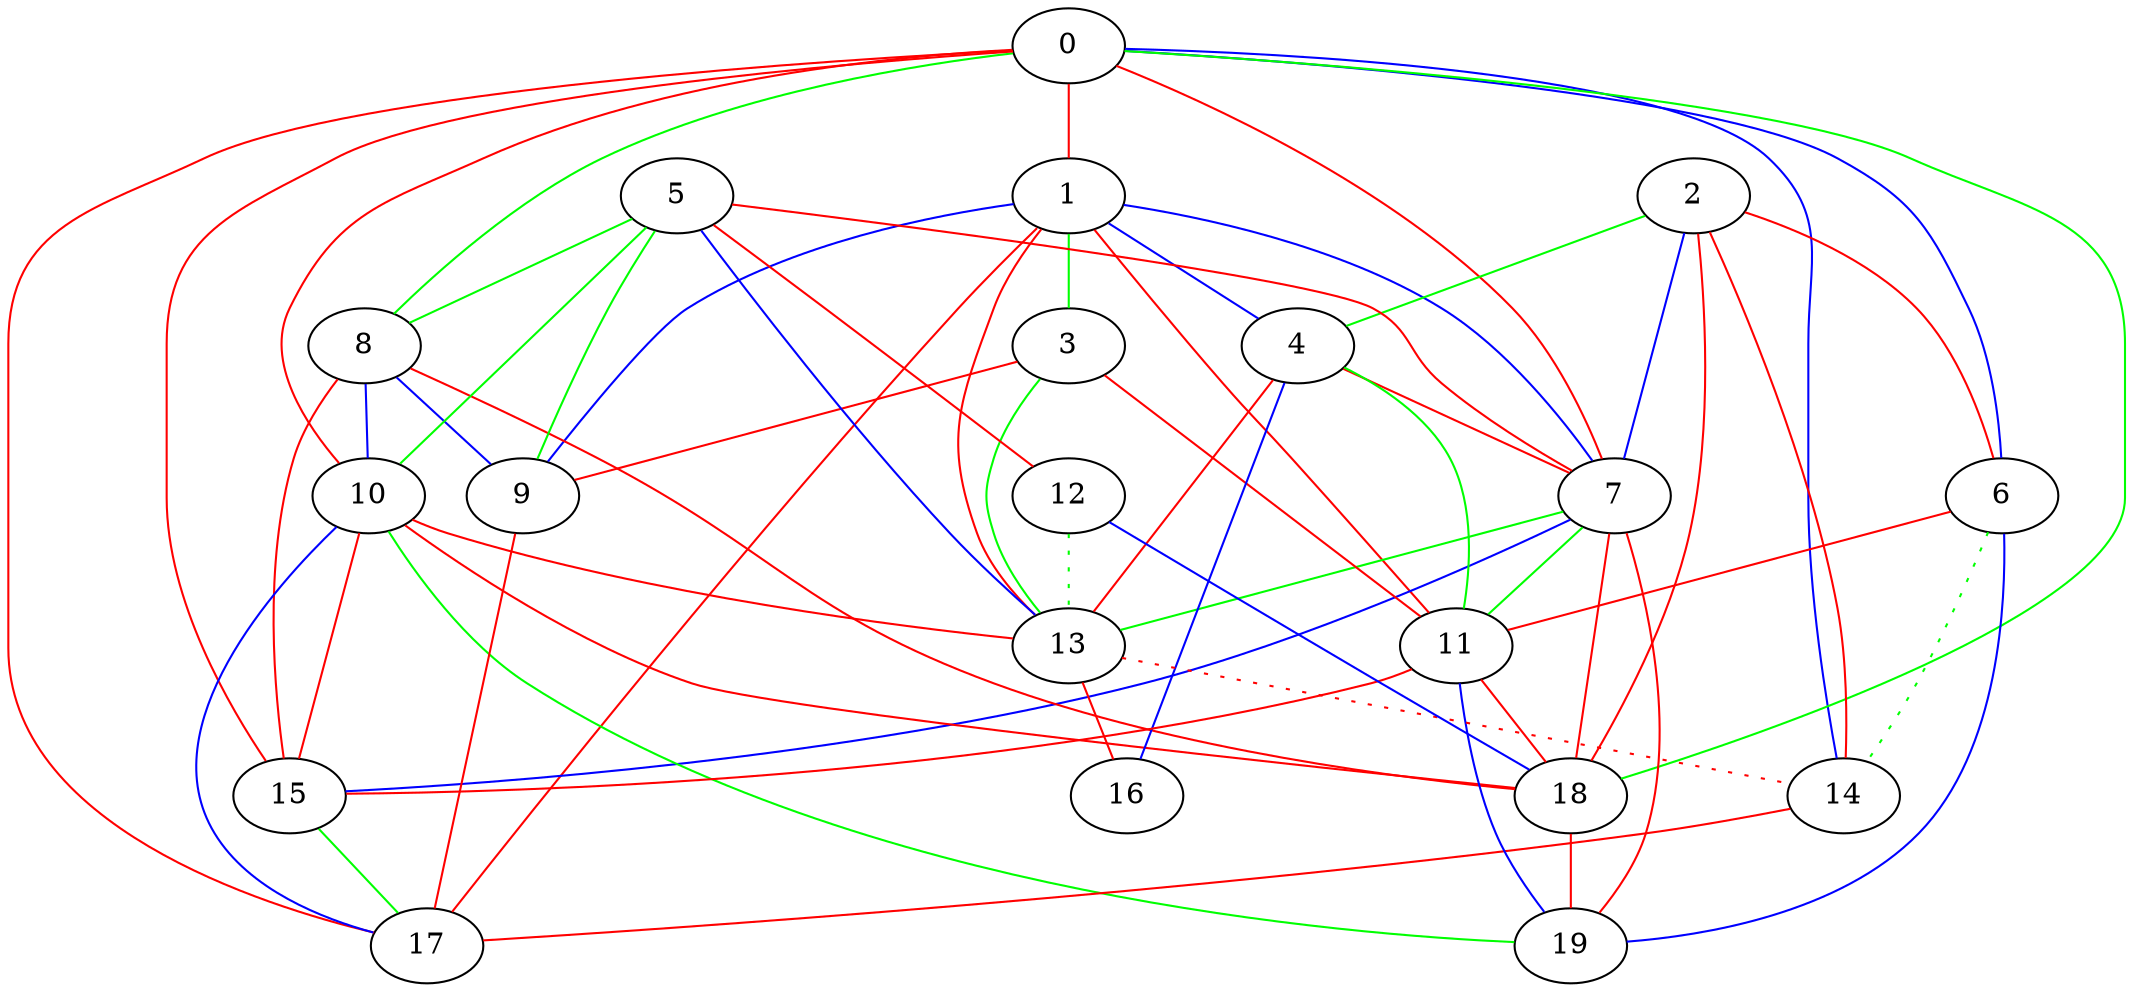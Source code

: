 graph test{
	0 -- 1[color=red];
	0 -- 6[color=blue];
	0 -- 7[color=red];
	0 -- 8[color=green];
	0 -- 10[color=red];
	0 -- 14[color=blue];
	0 -- 15[color=red];
	0 -- 17[color=red];
	0 -- 18[color=green];
	1 -- 3[color=green];
	1 -- 4[color=blue];
	1 -- 7[color=blue];
	1 -- 9[color=blue];
	1 -- 11[color=red];
	1 -- 13[color=red];
	1 -- 17[color=red];
	2 -- 4[color=green];
	2 -- 6[color=red];
	2 -- 7[color=blue];
	2 -- 14[color=red];
	2 -- 18[color=red];
	3 -- 9[color=red];
	3 -- 11[color=red];
	3 -- 13[color=green];
	4 -- 7[color=red];
	4 -- 11[color=green];
	4 -- 13[color=red];
	4 -- 16[color=blue];
	5 -- 7[color=red];
	5 -- 8[color=green];
	5 -- 9[color=green];
	5 -- 10[color=green];
	5 -- 12[color=red];
	5 -- 13[color=blue];
	6 -- 11[color=red];
	6 -- 14[style=dotted color=green];
	6 -- 19[color=blue];
	7 -- 11[color=green];
	7 -- 13[color=green];
	7 -- 15[color=blue];
	7 -- 18[color=red];
	7 -- 19[color=red];
	8 -- 9[color=blue];
	8 -- 10[color=blue];
	8 -- 15[color=red];
	8 -- 18[color=red];
	9 -- 17[color=red];
	10 -- 13[color=red];
	10 -- 15[color=red];
	10 -- 17[color=blue];
	10 -- 18[color=red];
	10 -- 19[color=green];
	11 -- 15[color=red];
	11 -- 18[color=red];
	11 -- 19[color=blue];
	12 -- 13[style=dotted color=green];
	12 -- 18[color=blue];
	13 -- 14[style=dotted color=red];
	13 -- 16[color=red];
	14 -- 17[color=red];
	15 -- 17[color=green];
	16;
	17;
	18 -- 19[color=red];
	19
}
